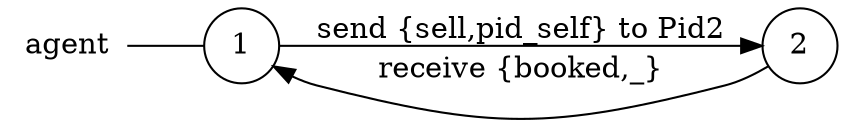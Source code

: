 digraph agent {
	rankdir="LR";
	n_0 [label="agent", shape="plaintext"];
	n_1 [id="1", shape=circle, label="1"];
	n_0 -> n_1 [arrowhead=none];
	n_2 [id="3", shape=circle, label="2"];

	n_1 -> n_2 [id="[$e|1]", label="send {sell,pid_self} to Pid2"];
	n_2 -> n_1 [id="[$e|3]", label="receive {booked,_}"];
}
